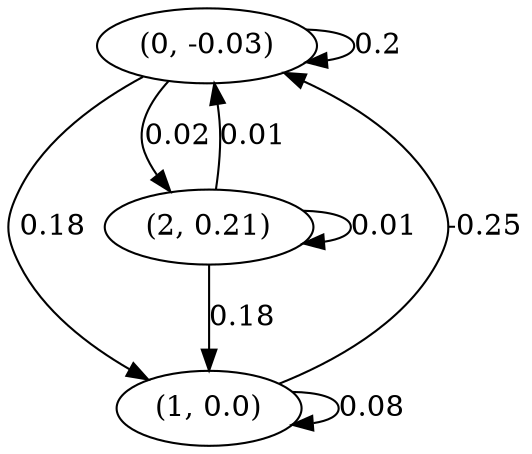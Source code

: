 digraph {
    0 [ label = "(0, -0.03)" ]
    1 [ label = "(1, 0.0)" ]
    2 [ label = "(2, 0.21)" ]
    0 -> 0 [ label = "0.2" ]
    1 -> 1 [ label = "0.08" ]
    2 -> 2 [ label = "0.01" ]
    1 -> 0 [ label = "-0.25" ]
    2 -> 0 [ label = "0.01" ]
    0 -> 1 [ label = "0.18" ]
    2 -> 1 [ label = "0.18" ]
    0 -> 2 [ label = "0.02" ]
}


